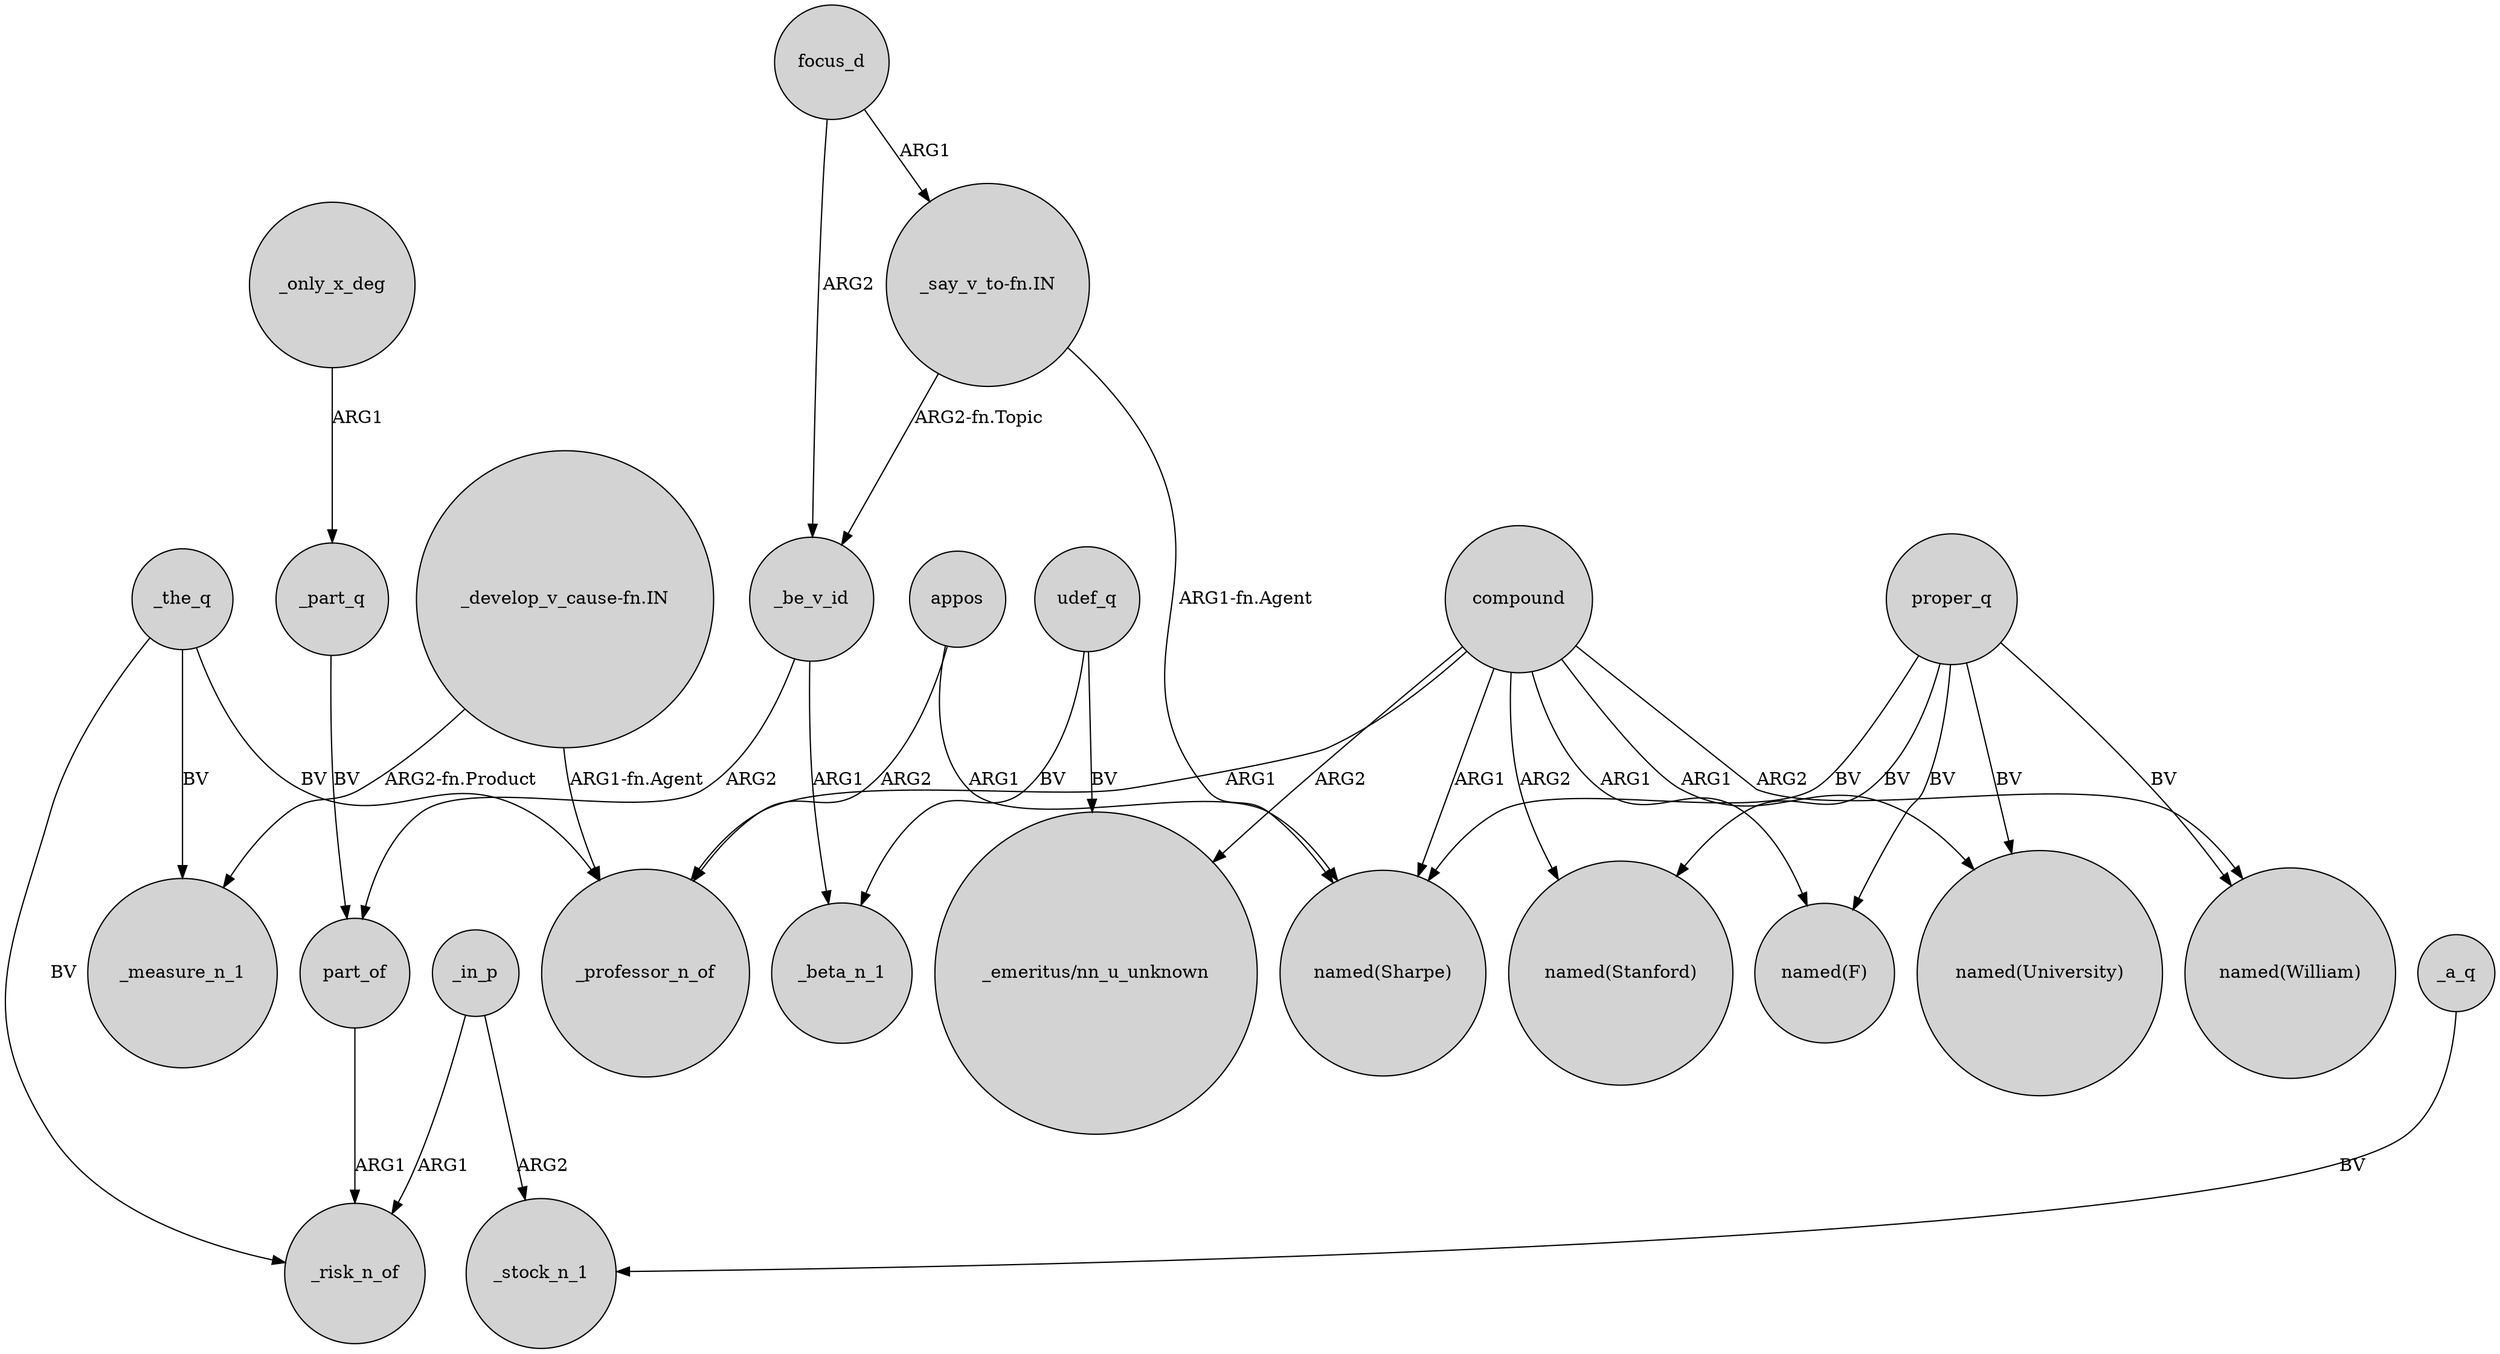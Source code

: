 digraph {
	node [shape=circle style=filled]
	focus_d -> _be_v_id [label=ARG2]
	compound -> "_emeritus/nn_u_unknown" [label=ARG2]
	_the_q -> _measure_n_1 [label=BV]
	_only_x_deg -> _part_q [label=ARG1]
	"_say_v_to-fn.IN" -> "named(Sharpe)" [label="ARG1-fn.Agent"]
	proper_q -> "named(F)" [label=BV]
	compound -> "named(University)" [label=ARG1]
	compound -> "named(Stanford)" [label=ARG2]
	_a_q -> _stock_n_1 [label=BV]
	_the_q -> _professor_n_of [label=BV]
	compound -> _professor_n_of [label=ARG1]
	_part_q -> part_of [label=BV]
	_be_v_id -> _beta_n_1 [label=ARG1]
	"_say_v_to-fn.IN" -> _be_v_id [label="ARG2-fn.Topic"]
	compound -> "named(William)" [label=ARG2]
	"_develop_v_cause-fn.IN" -> _professor_n_of [label="ARG1-fn.Agent"]
	compound -> "named(Sharpe)" [label=ARG1]
	proper_q -> "named(Sharpe)" [label=BV]
	_in_p -> _risk_n_of [label=ARG1]
	proper_q -> "named(Stanford)" [label=BV]
	part_of -> _risk_n_of [label=ARG1]
	udef_q -> _beta_n_1 [label=BV]
	udef_q -> "_emeritus/nn_u_unknown" [label=BV]
	appos -> "named(Sharpe)" [label=ARG1]
	appos -> _professor_n_of [label=ARG2]
	_be_v_id -> part_of [label=ARG2]
	compound -> "named(F)" [label=ARG1]
	_the_q -> _risk_n_of [label=BV]
	_in_p -> _stock_n_1 [label=ARG2]
	proper_q -> "named(William)" [label=BV]
	focus_d -> "_say_v_to-fn.IN" [label=ARG1]
	"_develop_v_cause-fn.IN" -> _measure_n_1 [label="ARG2-fn.Product"]
	proper_q -> "named(University)" [label=BV]
}
